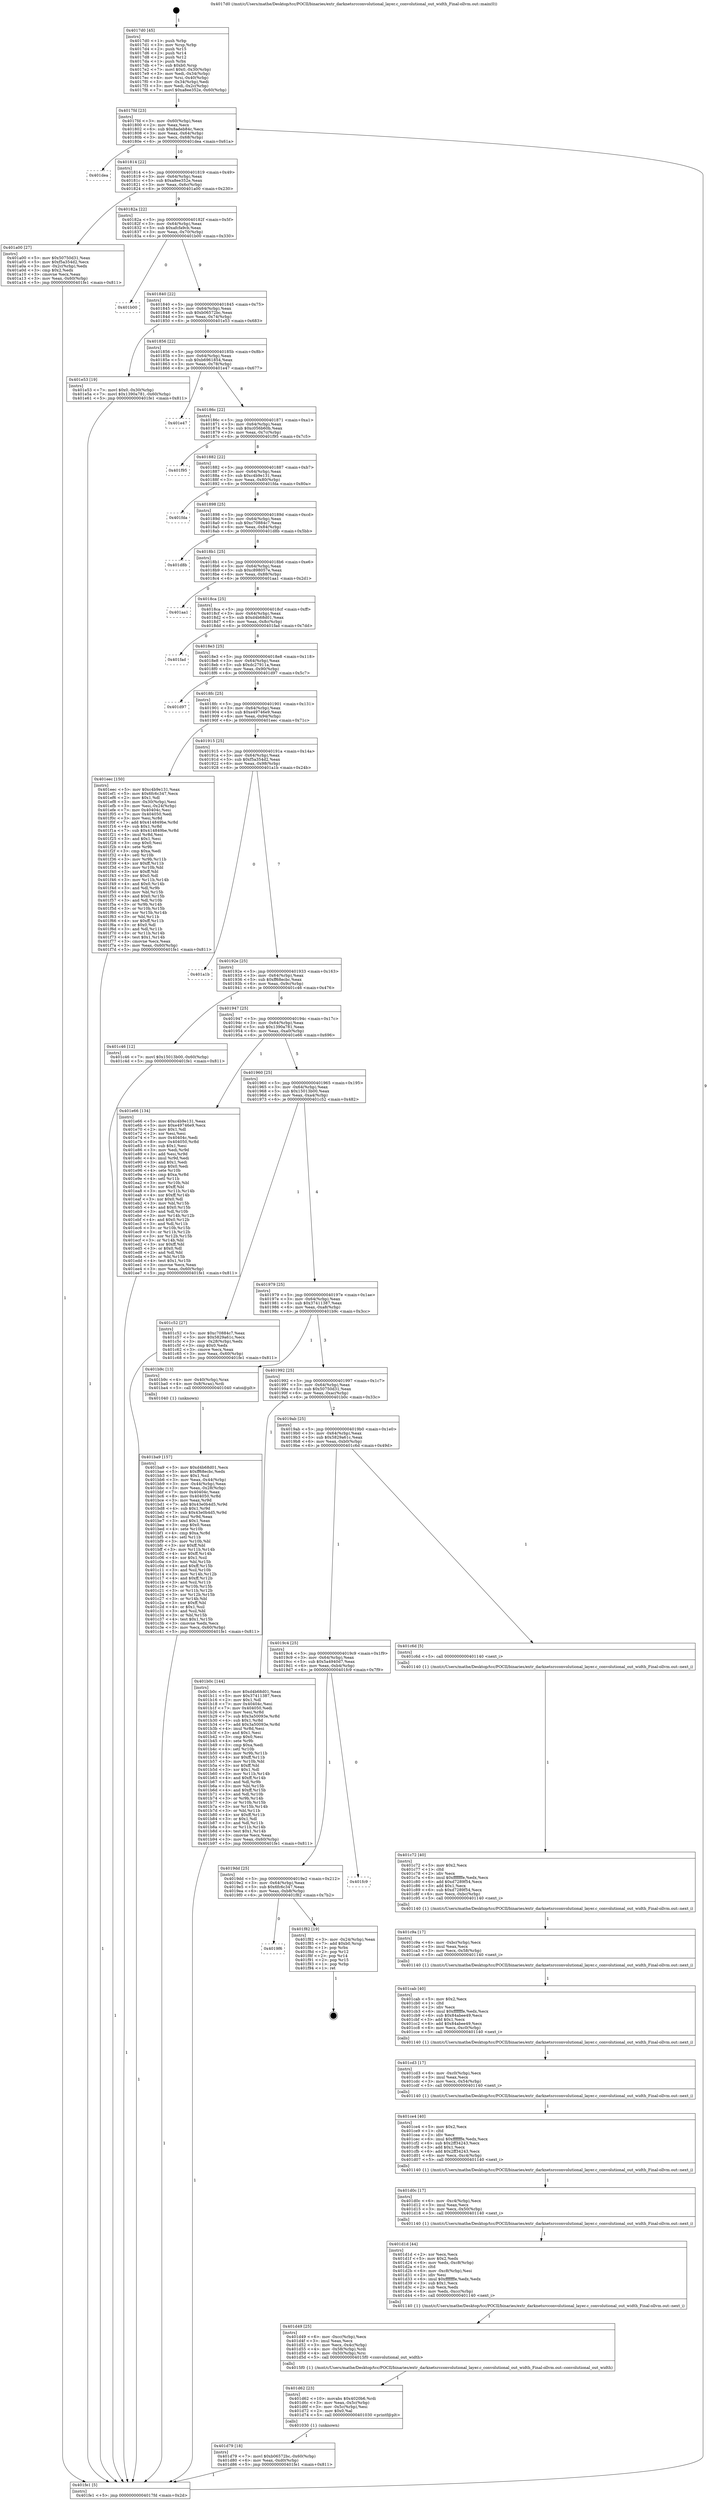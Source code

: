 digraph "0x4017d0" {
  label = "0x4017d0 (/mnt/c/Users/mathe/Desktop/tcc/POCII/binaries/extr_darknetsrcconvolutional_layer.c_convolutional_out_width_Final-ollvm.out::main(0))"
  labelloc = "t"
  node[shape=record]

  Entry [label="",width=0.3,height=0.3,shape=circle,fillcolor=black,style=filled]
  "0x4017fd" [label="{
     0x4017fd [23]\l
     | [instrs]\l
     &nbsp;&nbsp;0x4017fd \<+3\>: mov -0x60(%rbp),%eax\l
     &nbsp;&nbsp;0x401800 \<+2\>: mov %eax,%ecx\l
     &nbsp;&nbsp;0x401802 \<+6\>: sub $0x8adeb84c,%ecx\l
     &nbsp;&nbsp;0x401808 \<+3\>: mov %eax,-0x64(%rbp)\l
     &nbsp;&nbsp;0x40180b \<+3\>: mov %ecx,-0x68(%rbp)\l
     &nbsp;&nbsp;0x40180e \<+6\>: je 0000000000401dea \<main+0x61a\>\l
  }"]
  "0x401dea" [label="{
     0x401dea\l
  }", style=dashed]
  "0x401814" [label="{
     0x401814 [22]\l
     | [instrs]\l
     &nbsp;&nbsp;0x401814 \<+5\>: jmp 0000000000401819 \<main+0x49\>\l
     &nbsp;&nbsp;0x401819 \<+3\>: mov -0x64(%rbp),%eax\l
     &nbsp;&nbsp;0x40181c \<+5\>: sub $0xa8ee352e,%eax\l
     &nbsp;&nbsp;0x401821 \<+3\>: mov %eax,-0x6c(%rbp)\l
     &nbsp;&nbsp;0x401824 \<+6\>: je 0000000000401a00 \<main+0x230\>\l
  }"]
  Exit [label="",width=0.3,height=0.3,shape=circle,fillcolor=black,style=filled,peripheries=2]
  "0x401a00" [label="{
     0x401a00 [27]\l
     | [instrs]\l
     &nbsp;&nbsp;0x401a00 \<+5\>: mov $0x50750d31,%eax\l
     &nbsp;&nbsp;0x401a05 \<+5\>: mov $0xf5a354d2,%ecx\l
     &nbsp;&nbsp;0x401a0a \<+3\>: mov -0x2c(%rbp),%edx\l
     &nbsp;&nbsp;0x401a0d \<+3\>: cmp $0x2,%edx\l
     &nbsp;&nbsp;0x401a10 \<+3\>: cmovne %ecx,%eax\l
     &nbsp;&nbsp;0x401a13 \<+3\>: mov %eax,-0x60(%rbp)\l
     &nbsp;&nbsp;0x401a16 \<+5\>: jmp 0000000000401fe1 \<main+0x811\>\l
  }"]
  "0x40182a" [label="{
     0x40182a [22]\l
     | [instrs]\l
     &nbsp;&nbsp;0x40182a \<+5\>: jmp 000000000040182f \<main+0x5f\>\l
     &nbsp;&nbsp;0x40182f \<+3\>: mov -0x64(%rbp),%eax\l
     &nbsp;&nbsp;0x401832 \<+5\>: sub $0xafcfa9cb,%eax\l
     &nbsp;&nbsp;0x401837 \<+3\>: mov %eax,-0x70(%rbp)\l
     &nbsp;&nbsp;0x40183a \<+6\>: je 0000000000401b00 \<main+0x330\>\l
  }"]
  "0x401fe1" [label="{
     0x401fe1 [5]\l
     | [instrs]\l
     &nbsp;&nbsp;0x401fe1 \<+5\>: jmp 00000000004017fd \<main+0x2d\>\l
  }"]
  "0x4017d0" [label="{
     0x4017d0 [45]\l
     | [instrs]\l
     &nbsp;&nbsp;0x4017d0 \<+1\>: push %rbp\l
     &nbsp;&nbsp;0x4017d1 \<+3\>: mov %rsp,%rbp\l
     &nbsp;&nbsp;0x4017d4 \<+2\>: push %r15\l
     &nbsp;&nbsp;0x4017d6 \<+2\>: push %r14\l
     &nbsp;&nbsp;0x4017d8 \<+2\>: push %r12\l
     &nbsp;&nbsp;0x4017da \<+1\>: push %rbx\l
     &nbsp;&nbsp;0x4017db \<+7\>: sub $0xb0,%rsp\l
     &nbsp;&nbsp;0x4017e2 \<+7\>: movl $0x0,-0x30(%rbp)\l
     &nbsp;&nbsp;0x4017e9 \<+3\>: mov %edi,-0x34(%rbp)\l
     &nbsp;&nbsp;0x4017ec \<+4\>: mov %rsi,-0x40(%rbp)\l
     &nbsp;&nbsp;0x4017f0 \<+3\>: mov -0x34(%rbp),%edi\l
     &nbsp;&nbsp;0x4017f3 \<+3\>: mov %edi,-0x2c(%rbp)\l
     &nbsp;&nbsp;0x4017f6 \<+7\>: movl $0xa8ee352e,-0x60(%rbp)\l
  }"]
  "0x4019f6" [label="{
     0x4019f6\l
  }", style=dashed]
  "0x401b00" [label="{
     0x401b00\l
  }", style=dashed]
  "0x401840" [label="{
     0x401840 [22]\l
     | [instrs]\l
     &nbsp;&nbsp;0x401840 \<+5\>: jmp 0000000000401845 \<main+0x75\>\l
     &nbsp;&nbsp;0x401845 \<+3\>: mov -0x64(%rbp),%eax\l
     &nbsp;&nbsp;0x401848 \<+5\>: sub $0xb06572bc,%eax\l
     &nbsp;&nbsp;0x40184d \<+3\>: mov %eax,-0x74(%rbp)\l
     &nbsp;&nbsp;0x401850 \<+6\>: je 0000000000401e53 \<main+0x683\>\l
  }"]
  "0x401f82" [label="{
     0x401f82 [19]\l
     | [instrs]\l
     &nbsp;&nbsp;0x401f82 \<+3\>: mov -0x24(%rbp),%eax\l
     &nbsp;&nbsp;0x401f85 \<+7\>: add $0xb0,%rsp\l
     &nbsp;&nbsp;0x401f8c \<+1\>: pop %rbx\l
     &nbsp;&nbsp;0x401f8d \<+2\>: pop %r12\l
     &nbsp;&nbsp;0x401f8f \<+2\>: pop %r14\l
     &nbsp;&nbsp;0x401f91 \<+2\>: pop %r15\l
     &nbsp;&nbsp;0x401f93 \<+1\>: pop %rbp\l
     &nbsp;&nbsp;0x401f94 \<+1\>: ret\l
  }"]
  "0x401e53" [label="{
     0x401e53 [19]\l
     | [instrs]\l
     &nbsp;&nbsp;0x401e53 \<+7\>: movl $0x0,-0x30(%rbp)\l
     &nbsp;&nbsp;0x401e5a \<+7\>: movl $0x1390a781,-0x60(%rbp)\l
     &nbsp;&nbsp;0x401e61 \<+5\>: jmp 0000000000401fe1 \<main+0x811\>\l
  }"]
  "0x401856" [label="{
     0x401856 [22]\l
     | [instrs]\l
     &nbsp;&nbsp;0x401856 \<+5\>: jmp 000000000040185b \<main+0x8b\>\l
     &nbsp;&nbsp;0x40185b \<+3\>: mov -0x64(%rbp),%eax\l
     &nbsp;&nbsp;0x40185e \<+5\>: sub $0xb6961854,%eax\l
     &nbsp;&nbsp;0x401863 \<+3\>: mov %eax,-0x78(%rbp)\l
     &nbsp;&nbsp;0x401866 \<+6\>: je 0000000000401e47 \<main+0x677\>\l
  }"]
  "0x4019dd" [label="{
     0x4019dd [25]\l
     | [instrs]\l
     &nbsp;&nbsp;0x4019dd \<+5\>: jmp 00000000004019e2 \<main+0x212\>\l
     &nbsp;&nbsp;0x4019e2 \<+3\>: mov -0x64(%rbp),%eax\l
     &nbsp;&nbsp;0x4019e5 \<+5\>: sub $0x6fc6c347,%eax\l
     &nbsp;&nbsp;0x4019ea \<+6\>: mov %eax,-0xb8(%rbp)\l
     &nbsp;&nbsp;0x4019f0 \<+6\>: je 0000000000401f82 \<main+0x7b2\>\l
  }"]
  "0x401e47" [label="{
     0x401e47\l
  }", style=dashed]
  "0x40186c" [label="{
     0x40186c [22]\l
     | [instrs]\l
     &nbsp;&nbsp;0x40186c \<+5\>: jmp 0000000000401871 \<main+0xa1\>\l
     &nbsp;&nbsp;0x401871 \<+3\>: mov -0x64(%rbp),%eax\l
     &nbsp;&nbsp;0x401874 \<+5\>: sub $0xc056b60b,%eax\l
     &nbsp;&nbsp;0x401879 \<+3\>: mov %eax,-0x7c(%rbp)\l
     &nbsp;&nbsp;0x40187c \<+6\>: je 0000000000401f95 \<main+0x7c5\>\l
  }"]
  "0x401fc9" [label="{
     0x401fc9\l
  }", style=dashed]
  "0x401f95" [label="{
     0x401f95\l
  }", style=dashed]
  "0x401882" [label="{
     0x401882 [22]\l
     | [instrs]\l
     &nbsp;&nbsp;0x401882 \<+5\>: jmp 0000000000401887 \<main+0xb7\>\l
     &nbsp;&nbsp;0x401887 \<+3\>: mov -0x64(%rbp),%eax\l
     &nbsp;&nbsp;0x40188a \<+5\>: sub $0xc4b9e131,%eax\l
     &nbsp;&nbsp;0x40188f \<+3\>: mov %eax,-0x80(%rbp)\l
     &nbsp;&nbsp;0x401892 \<+6\>: je 0000000000401fda \<main+0x80a\>\l
  }"]
  "0x401d79" [label="{
     0x401d79 [18]\l
     | [instrs]\l
     &nbsp;&nbsp;0x401d79 \<+7\>: movl $0xb06572bc,-0x60(%rbp)\l
     &nbsp;&nbsp;0x401d80 \<+6\>: mov %eax,-0xd0(%rbp)\l
     &nbsp;&nbsp;0x401d86 \<+5\>: jmp 0000000000401fe1 \<main+0x811\>\l
  }"]
  "0x401fda" [label="{
     0x401fda\l
  }", style=dashed]
  "0x401898" [label="{
     0x401898 [25]\l
     | [instrs]\l
     &nbsp;&nbsp;0x401898 \<+5\>: jmp 000000000040189d \<main+0xcd\>\l
     &nbsp;&nbsp;0x40189d \<+3\>: mov -0x64(%rbp),%eax\l
     &nbsp;&nbsp;0x4018a0 \<+5\>: sub $0xc70884c7,%eax\l
     &nbsp;&nbsp;0x4018a5 \<+6\>: mov %eax,-0x84(%rbp)\l
     &nbsp;&nbsp;0x4018ab \<+6\>: je 0000000000401d8b \<main+0x5bb\>\l
  }"]
  "0x401d62" [label="{
     0x401d62 [23]\l
     | [instrs]\l
     &nbsp;&nbsp;0x401d62 \<+10\>: movabs $0x4020b6,%rdi\l
     &nbsp;&nbsp;0x401d6c \<+3\>: mov %eax,-0x5c(%rbp)\l
     &nbsp;&nbsp;0x401d6f \<+3\>: mov -0x5c(%rbp),%esi\l
     &nbsp;&nbsp;0x401d72 \<+2\>: mov $0x0,%al\l
     &nbsp;&nbsp;0x401d74 \<+5\>: call 0000000000401030 \<printf@plt\>\l
     | [calls]\l
     &nbsp;&nbsp;0x401030 \{1\} (unknown)\l
  }"]
  "0x401d8b" [label="{
     0x401d8b\l
  }", style=dashed]
  "0x4018b1" [label="{
     0x4018b1 [25]\l
     | [instrs]\l
     &nbsp;&nbsp;0x4018b1 \<+5\>: jmp 00000000004018b6 \<main+0xe6\>\l
     &nbsp;&nbsp;0x4018b6 \<+3\>: mov -0x64(%rbp),%eax\l
     &nbsp;&nbsp;0x4018b9 \<+5\>: sub $0xc898057e,%eax\l
     &nbsp;&nbsp;0x4018be \<+6\>: mov %eax,-0x88(%rbp)\l
     &nbsp;&nbsp;0x4018c4 \<+6\>: je 0000000000401aa1 \<main+0x2d1\>\l
  }"]
  "0x401d49" [label="{
     0x401d49 [25]\l
     | [instrs]\l
     &nbsp;&nbsp;0x401d49 \<+6\>: mov -0xcc(%rbp),%ecx\l
     &nbsp;&nbsp;0x401d4f \<+3\>: imul %eax,%ecx\l
     &nbsp;&nbsp;0x401d52 \<+3\>: mov %ecx,-0x4c(%rbp)\l
     &nbsp;&nbsp;0x401d55 \<+4\>: mov -0x58(%rbp),%rdi\l
     &nbsp;&nbsp;0x401d59 \<+4\>: mov -0x50(%rbp),%rsi\l
     &nbsp;&nbsp;0x401d5d \<+5\>: call 00000000004015f0 \<convolutional_out_width\>\l
     | [calls]\l
     &nbsp;&nbsp;0x4015f0 \{1\} (/mnt/c/Users/mathe/Desktop/tcc/POCII/binaries/extr_darknetsrcconvolutional_layer.c_convolutional_out_width_Final-ollvm.out::convolutional_out_width)\l
  }"]
  "0x401aa1" [label="{
     0x401aa1\l
  }", style=dashed]
  "0x4018ca" [label="{
     0x4018ca [25]\l
     | [instrs]\l
     &nbsp;&nbsp;0x4018ca \<+5\>: jmp 00000000004018cf \<main+0xff\>\l
     &nbsp;&nbsp;0x4018cf \<+3\>: mov -0x64(%rbp),%eax\l
     &nbsp;&nbsp;0x4018d2 \<+5\>: sub $0xd4b68d01,%eax\l
     &nbsp;&nbsp;0x4018d7 \<+6\>: mov %eax,-0x8c(%rbp)\l
     &nbsp;&nbsp;0x4018dd \<+6\>: je 0000000000401fad \<main+0x7dd\>\l
  }"]
  "0x401d1d" [label="{
     0x401d1d [44]\l
     | [instrs]\l
     &nbsp;&nbsp;0x401d1d \<+2\>: xor %ecx,%ecx\l
     &nbsp;&nbsp;0x401d1f \<+5\>: mov $0x2,%edx\l
     &nbsp;&nbsp;0x401d24 \<+6\>: mov %edx,-0xc8(%rbp)\l
     &nbsp;&nbsp;0x401d2a \<+1\>: cltd\l
     &nbsp;&nbsp;0x401d2b \<+6\>: mov -0xc8(%rbp),%esi\l
     &nbsp;&nbsp;0x401d31 \<+2\>: idiv %esi\l
     &nbsp;&nbsp;0x401d33 \<+6\>: imul $0xfffffffe,%edx,%edx\l
     &nbsp;&nbsp;0x401d39 \<+3\>: sub $0x1,%ecx\l
     &nbsp;&nbsp;0x401d3c \<+2\>: sub %ecx,%edx\l
     &nbsp;&nbsp;0x401d3e \<+6\>: mov %edx,-0xcc(%rbp)\l
     &nbsp;&nbsp;0x401d44 \<+5\>: call 0000000000401140 \<next_i\>\l
     | [calls]\l
     &nbsp;&nbsp;0x401140 \{1\} (/mnt/c/Users/mathe/Desktop/tcc/POCII/binaries/extr_darknetsrcconvolutional_layer.c_convolutional_out_width_Final-ollvm.out::next_i)\l
  }"]
  "0x401fad" [label="{
     0x401fad\l
  }", style=dashed]
  "0x4018e3" [label="{
     0x4018e3 [25]\l
     | [instrs]\l
     &nbsp;&nbsp;0x4018e3 \<+5\>: jmp 00000000004018e8 \<main+0x118\>\l
     &nbsp;&nbsp;0x4018e8 \<+3\>: mov -0x64(%rbp),%eax\l
     &nbsp;&nbsp;0x4018eb \<+5\>: sub $0xdc27911a,%eax\l
     &nbsp;&nbsp;0x4018f0 \<+6\>: mov %eax,-0x90(%rbp)\l
     &nbsp;&nbsp;0x4018f6 \<+6\>: je 0000000000401d97 \<main+0x5c7\>\l
  }"]
  "0x401d0c" [label="{
     0x401d0c [17]\l
     | [instrs]\l
     &nbsp;&nbsp;0x401d0c \<+6\>: mov -0xc4(%rbp),%ecx\l
     &nbsp;&nbsp;0x401d12 \<+3\>: imul %eax,%ecx\l
     &nbsp;&nbsp;0x401d15 \<+3\>: mov %ecx,-0x50(%rbp)\l
     &nbsp;&nbsp;0x401d18 \<+5\>: call 0000000000401140 \<next_i\>\l
     | [calls]\l
     &nbsp;&nbsp;0x401140 \{1\} (/mnt/c/Users/mathe/Desktop/tcc/POCII/binaries/extr_darknetsrcconvolutional_layer.c_convolutional_out_width_Final-ollvm.out::next_i)\l
  }"]
  "0x401d97" [label="{
     0x401d97\l
  }", style=dashed]
  "0x4018fc" [label="{
     0x4018fc [25]\l
     | [instrs]\l
     &nbsp;&nbsp;0x4018fc \<+5\>: jmp 0000000000401901 \<main+0x131\>\l
     &nbsp;&nbsp;0x401901 \<+3\>: mov -0x64(%rbp),%eax\l
     &nbsp;&nbsp;0x401904 \<+5\>: sub $0xe49746e9,%eax\l
     &nbsp;&nbsp;0x401909 \<+6\>: mov %eax,-0x94(%rbp)\l
     &nbsp;&nbsp;0x40190f \<+6\>: je 0000000000401eec \<main+0x71c\>\l
  }"]
  "0x401ce4" [label="{
     0x401ce4 [40]\l
     | [instrs]\l
     &nbsp;&nbsp;0x401ce4 \<+5\>: mov $0x2,%ecx\l
     &nbsp;&nbsp;0x401ce9 \<+1\>: cltd\l
     &nbsp;&nbsp;0x401cea \<+2\>: idiv %ecx\l
     &nbsp;&nbsp;0x401cec \<+6\>: imul $0xfffffffe,%edx,%ecx\l
     &nbsp;&nbsp;0x401cf2 \<+6\>: sub $0x2ff34243,%ecx\l
     &nbsp;&nbsp;0x401cf8 \<+3\>: add $0x1,%ecx\l
     &nbsp;&nbsp;0x401cfb \<+6\>: add $0x2ff34243,%ecx\l
     &nbsp;&nbsp;0x401d01 \<+6\>: mov %ecx,-0xc4(%rbp)\l
     &nbsp;&nbsp;0x401d07 \<+5\>: call 0000000000401140 \<next_i\>\l
     | [calls]\l
     &nbsp;&nbsp;0x401140 \{1\} (/mnt/c/Users/mathe/Desktop/tcc/POCII/binaries/extr_darknetsrcconvolutional_layer.c_convolutional_out_width_Final-ollvm.out::next_i)\l
  }"]
  "0x401eec" [label="{
     0x401eec [150]\l
     | [instrs]\l
     &nbsp;&nbsp;0x401eec \<+5\>: mov $0xc4b9e131,%eax\l
     &nbsp;&nbsp;0x401ef1 \<+5\>: mov $0x6fc6c347,%ecx\l
     &nbsp;&nbsp;0x401ef6 \<+2\>: mov $0x1,%dl\l
     &nbsp;&nbsp;0x401ef8 \<+3\>: mov -0x30(%rbp),%esi\l
     &nbsp;&nbsp;0x401efb \<+3\>: mov %esi,-0x24(%rbp)\l
     &nbsp;&nbsp;0x401efe \<+7\>: mov 0x40404c,%esi\l
     &nbsp;&nbsp;0x401f05 \<+7\>: mov 0x404050,%edi\l
     &nbsp;&nbsp;0x401f0c \<+3\>: mov %esi,%r8d\l
     &nbsp;&nbsp;0x401f0f \<+7\>: add $0x414849be,%r8d\l
     &nbsp;&nbsp;0x401f16 \<+4\>: sub $0x1,%r8d\l
     &nbsp;&nbsp;0x401f1a \<+7\>: sub $0x414849be,%r8d\l
     &nbsp;&nbsp;0x401f21 \<+4\>: imul %r8d,%esi\l
     &nbsp;&nbsp;0x401f25 \<+3\>: and $0x1,%esi\l
     &nbsp;&nbsp;0x401f28 \<+3\>: cmp $0x0,%esi\l
     &nbsp;&nbsp;0x401f2b \<+4\>: sete %r9b\l
     &nbsp;&nbsp;0x401f2f \<+3\>: cmp $0xa,%edi\l
     &nbsp;&nbsp;0x401f32 \<+4\>: setl %r10b\l
     &nbsp;&nbsp;0x401f36 \<+3\>: mov %r9b,%r11b\l
     &nbsp;&nbsp;0x401f39 \<+4\>: xor $0xff,%r11b\l
     &nbsp;&nbsp;0x401f3d \<+3\>: mov %r10b,%bl\l
     &nbsp;&nbsp;0x401f40 \<+3\>: xor $0xff,%bl\l
     &nbsp;&nbsp;0x401f43 \<+3\>: xor $0x0,%dl\l
     &nbsp;&nbsp;0x401f46 \<+3\>: mov %r11b,%r14b\l
     &nbsp;&nbsp;0x401f49 \<+4\>: and $0x0,%r14b\l
     &nbsp;&nbsp;0x401f4d \<+3\>: and %dl,%r9b\l
     &nbsp;&nbsp;0x401f50 \<+3\>: mov %bl,%r15b\l
     &nbsp;&nbsp;0x401f53 \<+4\>: and $0x0,%r15b\l
     &nbsp;&nbsp;0x401f57 \<+3\>: and %dl,%r10b\l
     &nbsp;&nbsp;0x401f5a \<+3\>: or %r9b,%r14b\l
     &nbsp;&nbsp;0x401f5d \<+3\>: or %r10b,%r15b\l
     &nbsp;&nbsp;0x401f60 \<+3\>: xor %r15b,%r14b\l
     &nbsp;&nbsp;0x401f63 \<+3\>: or %bl,%r11b\l
     &nbsp;&nbsp;0x401f66 \<+4\>: xor $0xff,%r11b\l
     &nbsp;&nbsp;0x401f6a \<+3\>: or $0x0,%dl\l
     &nbsp;&nbsp;0x401f6d \<+3\>: and %dl,%r11b\l
     &nbsp;&nbsp;0x401f70 \<+3\>: or %r11b,%r14b\l
     &nbsp;&nbsp;0x401f73 \<+4\>: test $0x1,%r14b\l
     &nbsp;&nbsp;0x401f77 \<+3\>: cmovne %ecx,%eax\l
     &nbsp;&nbsp;0x401f7a \<+3\>: mov %eax,-0x60(%rbp)\l
     &nbsp;&nbsp;0x401f7d \<+5\>: jmp 0000000000401fe1 \<main+0x811\>\l
  }"]
  "0x401915" [label="{
     0x401915 [25]\l
     | [instrs]\l
     &nbsp;&nbsp;0x401915 \<+5\>: jmp 000000000040191a \<main+0x14a\>\l
     &nbsp;&nbsp;0x40191a \<+3\>: mov -0x64(%rbp),%eax\l
     &nbsp;&nbsp;0x40191d \<+5\>: sub $0xf5a354d2,%eax\l
     &nbsp;&nbsp;0x401922 \<+6\>: mov %eax,-0x98(%rbp)\l
     &nbsp;&nbsp;0x401928 \<+6\>: je 0000000000401a1b \<main+0x24b\>\l
  }"]
  "0x401cd3" [label="{
     0x401cd3 [17]\l
     | [instrs]\l
     &nbsp;&nbsp;0x401cd3 \<+6\>: mov -0xc0(%rbp),%ecx\l
     &nbsp;&nbsp;0x401cd9 \<+3\>: imul %eax,%ecx\l
     &nbsp;&nbsp;0x401cdc \<+3\>: mov %ecx,-0x54(%rbp)\l
     &nbsp;&nbsp;0x401cdf \<+5\>: call 0000000000401140 \<next_i\>\l
     | [calls]\l
     &nbsp;&nbsp;0x401140 \{1\} (/mnt/c/Users/mathe/Desktop/tcc/POCII/binaries/extr_darknetsrcconvolutional_layer.c_convolutional_out_width_Final-ollvm.out::next_i)\l
  }"]
  "0x401a1b" [label="{
     0x401a1b\l
  }", style=dashed]
  "0x40192e" [label="{
     0x40192e [25]\l
     | [instrs]\l
     &nbsp;&nbsp;0x40192e \<+5\>: jmp 0000000000401933 \<main+0x163\>\l
     &nbsp;&nbsp;0x401933 \<+3\>: mov -0x64(%rbp),%eax\l
     &nbsp;&nbsp;0x401936 \<+5\>: sub $0xff68ecbc,%eax\l
     &nbsp;&nbsp;0x40193b \<+6\>: mov %eax,-0x9c(%rbp)\l
     &nbsp;&nbsp;0x401941 \<+6\>: je 0000000000401c46 \<main+0x476\>\l
  }"]
  "0x401cab" [label="{
     0x401cab [40]\l
     | [instrs]\l
     &nbsp;&nbsp;0x401cab \<+5\>: mov $0x2,%ecx\l
     &nbsp;&nbsp;0x401cb0 \<+1\>: cltd\l
     &nbsp;&nbsp;0x401cb1 \<+2\>: idiv %ecx\l
     &nbsp;&nbsp;0x401cb3 \<+6\>: imul $0xfffffffe,%edx,%ecx\l
     &nbsp;&nbsp;0x401cb9 \<+6\>: sub $0x84abee49,%ecx\l
     &nbsp;&nbsp;0x401cbf \<+3\>: add $0x1,%ecx\l
     &nbsp;&nbsp;0x401cc2 \<+6\>: add $0x84abee49,%ecx\l
     &nbsp;&nbsp;0x401cc8 \<+6\>: mov %ecx,-0xc0(%rbp)\l
     &nbsp;&nbsp;0x401cce \<+5\>: call 0000000000401140 \<next_i\>\l
     | [calls]\l
     &nbsp;&nbsp;0x401140 \{1\} (/mnt/c/Users/mathe/Desktop/tcc/POCII/binaries/extr_darknetsrcconvolutional_layer.c_convolutional_out_width_Final-ollvm.out::next_i)\l
  }"]
  "0x401c46" [label="{
     0x401c46 [12]\l
     | [instrs]\l
     &nbsp;&nbsp;0x401c46 \<+7\>: movl $0x15013b00,-0x60(%rbp)\l
     &nbsp;&nbsp;0x401c4d \<+5\>: jmp 0000000000401fe1 \<main+0x811\>\l
  }"]
  "0x401947" [label="{
     0x401947 [25]\l
     | [instrs]\l
     &nbsp;&nbsp;0x401947 \<+5\>: jmp 000000000040194c \<main+0x17c\>\l
     &nbsp;&nbsp;0x40194c \<+3\>: mov -0x64(%rbp),%eax\l
     &nbsp;&nbsp;0x40194f \<+5\>: sub $0x1390a781,%eax\l
     &nbsp;&nbsp;0x401954 \<+6\>: mov %eax,-0xa0(%rbp)\l
     &nbsp;&nbsp;0x40195a \<+6\>: je 0000000000401e66 \<main+0x696\>\l
  }"]
  "0x401c9a" [label="{
     0x401c9a [17]\l
     | [instrs]\l
     &nbsp;&nbsp;0x401c9a \<+6\>: mov -0xbc(%rbp),%ecx\l
     &nbsp;&nbsp;0x401ca0 \<+3\>: imul %eax,%ecx\l
     &nbsp;&nbsp;0x401ca3 \<+3\>: mov %ecx,-0x58(%rbp)\l
     &nbsp;&nbsp;0x401ca6 \<+5\>: call 0000000000401140 \<next_i\>\l
     | [calls]\l
     &nbsp;&nbsp;0x401140 \{1\} (/mnt/c/Users/mathe/Desktop/tcc/POCII/binaries/extr_darknetsrcconvolutional_layer.c_convolutional_out_width_Final-ollvm.out::next_i)\l
  }"]
  "0x401e66" [label="{
     0x401e66 [134]\l
     | [instrs]\l
     &nbsp;&nbsp;0x401e66 \<+5\>: mov $0xc4b9e131,%eax\l
     &nbsp;&nbsp;0x401e6b \<+5\>: mov $0xe49746e9,%ecx\l
     &nbsp;&nbsp;0x401e70 \<+2\>: mov $0x1,%dl\l
     &nbsp;&nbsp;0x401e72 \<+2\>: xor %esi,%esi\l
     &nbsp;&nbsp;0x401e74 \<+7\>: mov 0x40404c,%edi\l
     &nbsp;&nbsp;0x401e7b \<+8\>: mov 0x404050,%r8d\l
     &nbsp;&nbsp;0x401e83 \<+3\>: sub $0x1,%esi\l
     &nbsp;&nbsp;0x401e86 \<+3\>: mov %edi,%r9d\l
     &nbsp;&nbsp;0x401e89 \<+3\>: add %esi,%r9d\l
     &nbsp;&nbsp;0x401e8c \<+4\>: imul %r9d,%edi\l
     &nbsp;&nbsp;0x401e90 \<+3\>: and $0x1,%edi\l
     &nbsp;&nbsp;0x401e93 \<+3\>: cmp $0x0,%edi\l
     &nbsp;&nbsp;0x401e96 \<+4\>: sete %r10b\l
     &nbsp;&nbsp;0x401e9a \<+4\>: cmp $0xa,%r8d\l
     &nbsp;&nbsp;0x401e9e \<+4\>: setl %r11b\l
     &nbsp;&nbsp;0x401ea2 \<+3\>: mov %r10b,%bl\l
     &nbsp;&nbsp;0x401ea5 \<+3\>: xor $0xff,%bl\l
     &nbsp;&nbsp;0x401ea8 \<+3\>: mov %r11b,%r14b\l
     &nbsp;&nbsp;0x401eab \<+4\>: xor $0xff,%r14b\l
     &nbsp;&nbsp;0x401eaf \<+3\>: xor $0x0,%dl\l
     &nbsp;&nbsp;0x401eb2 \<+3\>: mov %bl,%r15b\l
     &nbsp;&nbsp;0x401eb5 \<+4\>: and $0x0,%r15b\l
     &nbsp;&nbsp;0x401eb9 \<+3\>: and %dl,%r10b\l
     &nbsp;&nbsp;0x401ebc \<+3\>: mov %r14b,%r12b\l
     &nbsp;&nbsp;0x401ebf \<+4\>: and $0x0,%r12b\l
     &nbsp;&nbsp;0x401ec3 \<+3\>: and %dl,%r11b\l
     &nbsp;&nbsp;0x401ec6 \<+3\>: or %r10b,%r15b\l
     &nbsp;&nbsp;0x401ec9 \<+3\>: or %r11b,%r12b\l
     &nbsp;&nbsp;0x401ecc \<+3\>: xor %r12b,%r15b\l
     &nbsp;&nbsp;0x401ecf \<+3\>: or %r14b,%bl\l
     &nbsp;&nbsp;0x401ed2 \<+3\>: xor $0xff,%bl\l
     &nbsp;&nbsp;0x401ed5 \<+3\>: or $0x0,%dl\l
     &nbsp;&nbsp;0x401ed8 \<+2\>: and %dl,%bl\l
     &nbsp;&nbsp;0x401eda \<+3\>: or %bl,%r15b\l
     &nbsp;&nbsp;0x401edd \<+4\>: test $0x1,%r15b\l
     &nbsp;&nbsp;0x401ee1 \<+3\>: cmovne %ecx,%eax\l
     &nbsp;&nbsp;0x401ee4 \<+3\>: mov %eax,-0x60(%rbp)\l
     &nbsp;&nbsp;0x401ee7 \<+5\>: jmp 0000000000401fe1 \<main+0x811\>\l
  }"]
  "0x401960" [label="{
     0x401960 [25]\l
     | [instrs]\l
     &nbsp;&nbsp;0x401960 \<+5\>: jmp 0000000000401965 \<main+0x195\>\l
     &nbsp;&nbsp;0x401965 \<+3\>: mov -0x64(%rbp),%eax\l
     &nbsp;&nbsp;0x401968 \<+5\>: sub $0x15013b00,%eax\l
     &nbsp;&nbsp;0x40196d \<+6\>: mov %eax,-0xa4(%rbp)\l
     &nbsp;&nbsp;0x401973 \<+6\>: je 0000000000401c52 \<main+0x482\>\l
  }"]
  "0x401c72" [label="{
     0x401c72 [40]\l
     | [instrs]\l
     &nbsp;&nbsp;0x401c72 \<+5\>: mov $0x2,%ecx\l
     &nbsp;&nbsp;0x401c77 \<+1\>: cltd\l
     &nbsp;&nbsp;0x401c78 \<+2\>: idiv %ecx\l
     &nbsp;&nbsp;0x401c7a \<+6\>: imul $0xfffffffe,%edx,%ecx\l
     &nbsp;&nbsp;0x401c80 \<+6\>: add $0xd7289f54,%ecx\l
     &nbsp;&nbsp;0x401c86 \<+3\>: add $0x1,%ecx\l
     &nbsp;&nbsp;0x401c89 \<+6\>: sub $0xd7289f54,%ecx\l
     &nbsp;&nbsp;0x401c8f \<+6\>: mov %ecx,-0xbc(%rbp)\l
     &nbsp;&nbsp;0x401c95 \<+5\>: call 0000000000401140 \<next_i\>\l
     | [calls]\l
     &nbsp;&nbsp;0x401140 \{1\} (/mnt/c/Users/mathe/Desktop/tcc/POCII/binaries/extr_darknetsrcconvolutional_layer.c_convolutional_out_width_Final-ollvm.out::next_i)\l
  }"]
  "0x401c52" [label="{
     0x401c52 [27]\l
     | [instrs]\l
     &nbsp;&nbsp;0x401c52 \<+5\>: mov $0xc70884c7,%eax\l
     &nbsp;&nbsp;0x401c57 \<+5\>: mov $0x5829a61c,%ecx\l
     &nbsp;&nbsp;0x401c5c \<+3\>: mov -0x28(%rbp),%edx\l
     &nbsp;&nbsp;0x401c5f \<+3\>: cmp $0x0,%edx\l
     &nbsp;&nbsp;0x401c62 \<+3\>: cmove %ecx,%eax\l
     &nbsp;&nbsp;0x401c65 \<+3\>: mov %eax,-0x60(%rbp)\l
     &nbsp;&nbsp;0x401c68 \<+5\>: jmp 0000000000401fe1 \<main+0x811\>\l
  }"]
  "0x401979" [label="{
     0x401979 [25]\l
     | [instrs]\l
     &nbsp;&nbsp;0x401979 \<+5\>: jmp 000000000040197e \<main+0x1ae\>\l
     &nbsp;&nbsp;0x40197e \<+3\>: mov -0x64(%rbp),%eax\l
     &nbsp;&nbsp;0x401981 \<+5\>: sub $0x37411387,%eax\l
     &nbsp;&nbsp;0x401986 \<+6\>: mov %eax,-0xa8(%rbp)\l
     &nbsp;&nbsp;0x40198c \<+6\>: je 0000000000401b9c \<main+0x3cc\>\l
  }"]
  "0x4019c4" [label="{
     0x4019c4 [25]\l
     | [instrs]\l
     &nbsp;&nbsp;0x4019c4 \<+5\>: jmp 00000000004019c9 \<main+0x1f9\>\l
     &nbsp;&nbsp;0x4019c9 \<+3\>: mov -0x64(%rbp),%eax\l
     &nbsp;&nbsp;0x4019cc \<+5\>: sub $0x5a4940d7,%eax\l
     &nbsp;&nbsp;0x4019d1 \<+6\>: mov %eax,-0xb4(%rbp)\l
     &nbsp;&nbsp;0x4019d7 \<+6\>: je 0000000000401fc9 \<main+0x7f9\>\l
  }"]
  "0x401b9c" [label="{
     0x401b9c [13]\l
     | [instrs]\l
     &nbsp;&nbsp;0x401b9c \<+4\>: mov -0x40(%rbp),%rax\l
     &nbsp;&nbsp;0x401ba0 \<+4\>: mov 0x8(%rax),%rdi\l
     &nbsp;&nbsp;0x401ba4 \<+5\>: call 0000000000401040 \<atoi@plt\>\l
     | [calls]\l
     &nbsp;&nbsp;0x401040 \{1\} (unknown)\l
  }"]
  "0x401992" [label="{
     0x401992 [25]\l
     | [instrs]\l
     &nbsp;&nbsp;0x401992 \<+5\>: jmp 0000000000401997 \<main+0x1c7\>\l
     &nbsp;&nbsp;0x401997 \<+3\>: mov -0x64(%rbp),%eax\l
     &nbsp;&nbsp;0x40199a \<+5\>: sub $0x50750d31,%eax\l
     &nbsp;&nbsp;0x40199f \<+6\>: mov %eax,-0xac(%rbp)\l
     &nbsp;&nbsp;0x4019a5 \<+6\>: je 0000000000401b0c \<main+0x33c\>\l
  }"]
  "0x401c6d" [label="{
     0x401c6d [5]\l
     | [instrs]\l
     &nbsp;&nbsp;0x401c6d \<+5\>: call 0000000000401140 \<next_i\>\l
     | [calls]\l
     &nbsp;&nbsp;0x401140 \{1\} (/mnt/c/Users/mathe/Desktop/tcc/POCII/binaries/extr_darknetsrcconvolutional_layer.c_convolutional_out_width_Final-ollvm.out::next_i)\l
  }"]
  "0x401b0c" [label="{
     0x401b0c [144]\l
     | [instrs]\l
     &nbsp;&nbsp;0x401b0c \<+5\>: mov $0xd4b68d01,%eax\l
     &nbsp;&nbsp;0x401b11 \<+5\>: mov $0x37411387,%ecx\l
     &nbsp;&nbsp;0x401b16 \<+2\>: mov $0x1,%dl\l
     &nbsp;&nbsp;0x401b18 \<+7\>: mov 0x40404c,%esi\l
     &nbsp;&nbsp;0x401b1f \<+7\>: mov 0x404050,%edi\l
     &nbsp;&nbsp;0x401b26 \<+3\>: mov %esi,%r8d\l
     &nbsp;&nbsp;0x401b29 \<+7\>: sub $0x3a50093e,%r8d\l
     &nbsp;&nbsp;0x401b30 \<+4\>: sub $0x1,%r8d\l
     &nbsp;&nbsp;0x401b34 \<+7\>: add $0x3a50093e,%r8d\l
     &nbsp;&nbsp;0x401b3b \<+4\>: imul %r8d,%esi\l
     &nbsp;&nbsp;0x401b3f \<+3\>: and $0x1,%esi\l
     &nbsp;&nbsp;0x401b42 \<+3\>: cmp $0x0,%esi\l
     &nbsp;&nbsp;0x401b45 \<+4\>: sete %r9b\l
     &nbsp;&nbsp;0x401b49 \<+3\>: cmp $0xa,%edi\l
     &nbsp;&nbsp;0x401b4c \<+4\>: setl %r10b\l
     &nbsp;&nbsp;0x401b50 \<+3\>: mov %r9b,%r11b\l
     &nbsp;&nbsp;0x401b53 \<+4\>: xor $0xff,%r11b\l
     &nbsp;&nbsp;0x401b57 \<+3\>: mov %r10b,%bl\l
     &nbsp;&nbsp;0x401b5a \<+3\>: xor $0xff,%bl\l
     &nbsp;&nbsp;0x401b5d \<+3\>: xor $0x1,%dl\l
     &nbsp;&nbsp;0x401b60 \<+3\>: mov %r11b,%r14b\l
     &nbsp;&nbsp;0x401b63 \<+4\>: and $0xff,%r14b\l
     &nbsp;&nbsp;0x401b67 \<+3\>: and %dl,%r9b\l
     &nbsp;&nbsp;0x401b6a \<+3\>: mov %bl,%r15b\l
     &nbsp;&nbsp;0x401b6d \<+4\>: and $0xff,%r15b\l
     &nbsp;&nbsp;0x401b71 \<+3\>: and %dl,%r10b\l
     &nbsp;&nbsp;0x401b74 \<+3\>: or %r9b,%r14b\l
     &nbsp;&nbsp;0x401b77 \<+3\>: or %r10b,%r15b\l
     &nbsp;&nbsp;0x401b7a \<+3\>: xor %r15b,%r14b\l
     &nbsp;&nbsp;0x401b7d \<+3\>: or %bl,%r11b\l
     &nbsp;&nbsp;0x401b80 \<+4\>: xor $0xff,%r11b\l
     &nbsp;&nbsp;0x401b84 \<+3\>: or $0x1,%dl\l
     &nbsp;&nbsp;0x401b87 \<+3\>: and %dl,%r11b\l
     &nbsp;&nbsp;0x401b8a \<+3\>: or %r11b,%r14b\l
     &nbsp;&nbsp;0x401b8d \<+4\>: test $0x1,%r14b\l
     &nbsp;&nbsp;0x401b91 \<+3\>: cmovne %ecx,%eax\l
     &nbsp;&nbsp;0x401b94 \<+3\>: mov %eax,-0x60(%rbp)\l
     &nbsp;&nbsp;0x401b97 \<+5\>: jmp 0000000000401fe1 \<main+0x811\>\l
  }"]
  "0x4019ab" [label="{
     0x4019ab [25]\l
     | [instrs]\l
     &nbsp;&nbsp;0x4019ab \<+5\>: jmp 00000000004019b0 \<main+0x1e0\>\l
     &nbsp;&nbsp;0x4019b0 \<+3\>: mov -0x64(%rbp),%eax\l
     &nbsp;&nbsp;0x4019b3 \<+5\>: sub $0x5829a61c,%eax\l
     &nbsp;&nbsp;0x4019b8 \<+6\>: mov %eax,-0xb0(%rbp)\l
     &nbsp;&nbsp;0x4019be \<+6\>: je 0000000000401c6d \<main+0x49d\>\l
  }"]
  "0x401ba9" [label="{
     0x401ba9 [157]\l
     | [instrs]\l
     &nbsp;&nbsp;0x401ba9 \<+5\>: mov $0xd4b68d01,%ecx\l
     &nbsp;&nbsp;0x401bae \<+5\>: mov $0xff68ecbc,%edx\l
     &nbsp;&nbsp;0x401bb3 \<+3\>: mov $0x1,%sil\l
     &nbsp;&nbsp;0x401bb6 \<+3\>: mov %eax,-0x44(%rbp)\l
     &nbsp;&nbsp;0x401bb9 \<+3\>: mov -0x44(%rbp),%eax\l
     &nbsp;&nbsp;0x401bbc \<+3\>: mov %eax,-0x28(%rbp)\l
     &nbsp;&nbsp;0x401bbf \<+7\>: mov 0x40404c,%eax\l
     &nbsp;&nbsp;0x401bc6 \<+8\>: mov 0x404050,%r8d\l
     &nbsp;&nbsp;0x401bce \<+3\>: mov %eax,%r9d\l
     &nbsp;&nbsp;0x401bd1 \<+7\>: add $0x43e0b4d5,%r9d\l
     &nbsp;&nbsp;0x401bd8 \<+4\>: sub $0x1,%r9d\l
     &nbsp;&nbsp;0x401bdc \<+7\>: sub $0x43e0b4d5,%r9d\l
     &nbsp;&nbsp;0x401be3 \<+4\>: imul %r9d,%eax\l
     &nbsp;&nbsp;0x401be7 \<+3\>: and $0x1,%eax\l
     &nbsp;&nbsp;0x401bea \<+3\>: cmp $0x0,%eax\l
     &nbsp;&nbsp;0x401bed \<+4\>: sete %r10b\l
     &nbsp;&nbsp;0x401bf1 \<+4\>: cmp $0xa,%r8d\l
     &nbsp;&nbsp;0x401bf5 \<+4\>: setl %r11b\l
     &nbsp;&nbsp;0x401bf9 \<+3\>: mov %r10b,%bl\l
     &nbsp;&nbsp;0x401bfc \<+3\>: xor $0xff,%bl\l
     &nbsp;&nbsp;0x401bff \<+3\>: mov %r11b,%r14b\l
     &nbsp;&nbsp;0x401c02 \<+4\>: xor $0xff,%r14b\l
     &nbsp;&nbsp;0x401c06 \<+4\>: xor $0x1,%sil\l
     &nbsp;&nbsp;0x401c0a \<+3\>: mov %bl,%r15b\l
     &nbsp;&nbsp;0x401c0d \<+4\>: and $0xff,%r15b\l
     &nbsp;&nbsp;0x401c11 \<+3\>: and %sil,%r10b\l
     &nbsp;&nbsp;0x401c14 \<+3\>: mov %r14b,%r12b\l
     &nbsp;&nbsp;0x401c17 \<+4\>: and $0xff,%r12b\l
     &nbsp;&nbsp;0x401c1b \<+3\>: and %sil,%r11b\l
     &nbsp;&nbsp;0x401c1e \<+3\>: or %r10b,%r15b\l
     &nbsp;&nbsp;0x401c21 \<+3\>: or %r11b,%r12b\l
     &nbsp;&nbsp;0x401c24 \<+3\>: xor %r12b,%r15b\l
     &nbsp;&nbsp;0x401c27 \<+3\>: or %r14b,%bl\l
     &nbsp;&nbsp;0x401c2a \<+3\>: xor $0xff,%bl\l
     &nbsp;&nbsp;0x401c2d \<+4\>: or $0x1,%sil\l
     &nbsp;&nbsp;0x401c31 \<+3\>: and %sil,%bl\l
     &nbsp;&nbsp;0x401c34 \<+3\>: or %bl,%r15b\l
     &nbsp;&nbsp;0x401c37 \<+4\>: test $0x1,%r15b\l
     &nbsp;&nbsp;0x401c3b \<+3\>: cmovne %edx,%ecx\l
     &nbsp;&nbsp;0x401c3e \<+3\>: mov %ecx,-0x60(%rbp)\l
     &nbsp;&nbsp;0x401c41 \<+5\>: jmp 0000000000401fe1 \<main+0x811\>\l
  }"]
  Entry -> "0x4017d0" [label=" 1"]
  "0x4017fd" -> "0x401dea" [label=" 0"]
  "0x4017fd" -> "0x401814" [label=" 10"]
  "0x401f82" -> Exit [label=" 1"]
  "0x401814" -> "0x401a00" [label=" 1"]
  "0x401814" -> "0x40182a" [label=" 9"]
  "0x401a00" -> "0x401fe1" [label=" 1"]
  "0x4017d0" -> "0x4017fd" [label=" 1"]
  "0x401fe1" -> "0x4017fd" [label=" 9"]
  "0x4019dd" -> "0x4019f6" [label=" 0"]
  "0x40182a" -> "0x401b00" [label=" 0"]
  "0x40182a" -> "0x401840" [label=" 9"]
  "0x4019dd" -> "0x401f82" [label=" 1"]
  "0x401840" -> "0x401e53" [label=" 1"]
  "0x401840" -> "0x401856" [label=" 8"]
  "0x4019c4" -> "0x4019dd" [label=" 1"]
  "0x401856" -> "0x401e47" [label=" 0"]
  "0x401856" -> "0x40186c" [label=" 8"]
  "0x4019c4" -> "0x401fc9" [label=" 0"]
  "0x40186c" -> "0x401f95" [label=" 0"]
  "0x40186c" -> "0x401882" [label=" 8"]
  "0x401eec" -> "0x401fe1" [label=" 1"]
  "0x401882" -> "0x401fda" [label=" 0"]
  "0x401882" -> "0x401898" [label=" 8"]
  "0x401e66" -> "0x401fe1" [label=" 1"]
  "0x401898" -> "0x401d8b" [label=" 0"]
  "0x401898" -> "0x4018b1" [label=" 8"]
  "0x401e53" -> "0x401fe1" [label=" 1"]
  "0x4018b1" -> "0x401aa1" [label=" 0"]
  "0x4018b1" -> "0x4018ca" [label=" 8"]
  "0x401d79" -> "0x401fe1" [label=" 1"]
  "0x4018ca" -> "0x401fad" [label=" 0"]
  "0x4018ca" -> "0x4018e3" [label=" 8"]
  "0x401d62" -> "0x401d79" [label=" 1"]
  "0x4018e3" -> "0x401d97" [label=" 0"]
  "0x4018e3" -> "0x4018fc" [label=" 8"]
  "0x401d49" -> "0x401d62" [label=" 1"]
  "0x4018fc" -> "0x401eec" [label=" 1"]
  "0x4018fc" -> "0x401915" [label=" 7"]
  "0x401d1d" -> "0x401d49" [label=" 1"]
  "0x401915" -> "0x401a1b" [label=" 0"]
  "0x401915" -> "0x40192e" [label=" 7"]
  "0x401d0c" -> "0x401d1d" [label=" 1"]
  "0x40192e" -> "0x401c46" [label=" 1"]
  "0x40192e" -> "0x401947" [label=" 6"]
  "0x401ce4" -> "0x401d0c" [label=" 1"]
  "0x401947" -> "0x401e66" [label=" 1"]
  "0x401947" -> "0x401960" [label=" 5"]
  "0x401cd3" -> "0x401ce4" [label=" 1"]
  "0x401960" -> "0x401c52" [label=" 1"]
  "0x401960" -> "0x401979" [label=" 4"]
  "0x401cab" -> "0x401cd3" [label=" 1"]
  "0x401979" -> "0x401b9c" [label=" 1"]
  "0x401979" -> "0x401992" [label=" 3"]
  "0x401c9a" -> "0x401cab" [label=" 1"]
  "0x401992" -> "0x401b0c" [label=" 1"]
  "0x401992" -> "0x4019ab" [label=" 2"]
  "0x401b0c" -> "0x401fe1" [label=" 1"]
  "0x401b9c" -> "0x401ba9" [label=" 1"]
  "0x401ba9" -> "0x401fe1" [label=" 1"]
  "0x401c46" -> "0x401fe1" [label=" 1"]
  "0x401c52" -> "0x401fe1" [label=" 1"]
  "0x401c72" -> "0x401c9a" [label=" 1"]
  "0x4019ab" -> "0x401c6d" [label=" 1"]
  "0x4019ab" -> "0x4019c4" [label=" 1"]
  "0x401c6d" -> "0x401c72" [label=" 1"]
}
